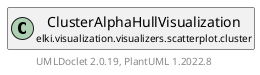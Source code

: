 @startuml
    remove .*\.(Instance|Par|Parameterizer|Factory)$
    set namespaceSeparator none
    hide empty fields
    hide empty methods

    class "<size:14>ClusterAlphaHullVisualization.Par\n<size:10>elki.visualization.visualizers.scatterplot.cluster" as elki.visualization.visualizers.scatterplot.cluster.ClusterAlphaHullVisualization.Par [[ClusterAlphaHullVisualization.Par.html]] {
        {static} +ALPHA_ID: OptionID
        ~alpha: double
        +configure(Parameterization): void
        +make(): ClusterAlphaHullVisualization
    }

    interface "<size:14>Parameterizer\n<size:10>elki.utilities.optionhandling" as elki.utilities.optionhandling.Parameterizer [[../../../../utilities/optionhandling/Parameterizer.html]] {
        {abstract} +make(): Object
    }
    class "<size:14>ClusterAlphaHullVisualization\n<size:10>elki.visualization.visualizers.scatterplot.cluster" as elki.visualization.visualizers.scatterplot.cluster.ClusterAlphaHullVisualization [[ClusterAlphaHullVisualization.html]]

    elki.utilities.optionhandling.Parameterizer <|.. elki.visualization.visualizers.scatterplot.cluster.ClusterAlphaHullVisualization.Par
    elki.visualization.visualizers.scatterplot.cluster.ClusterAlphaHullVisualization +-- elki.visualization.visualizers.scatterplot.cluster.ClusterAlphaHullVisualization.Par

    center footer UMLDoclet 2.0.19, PlantUML 1.2022.8
@enduml
